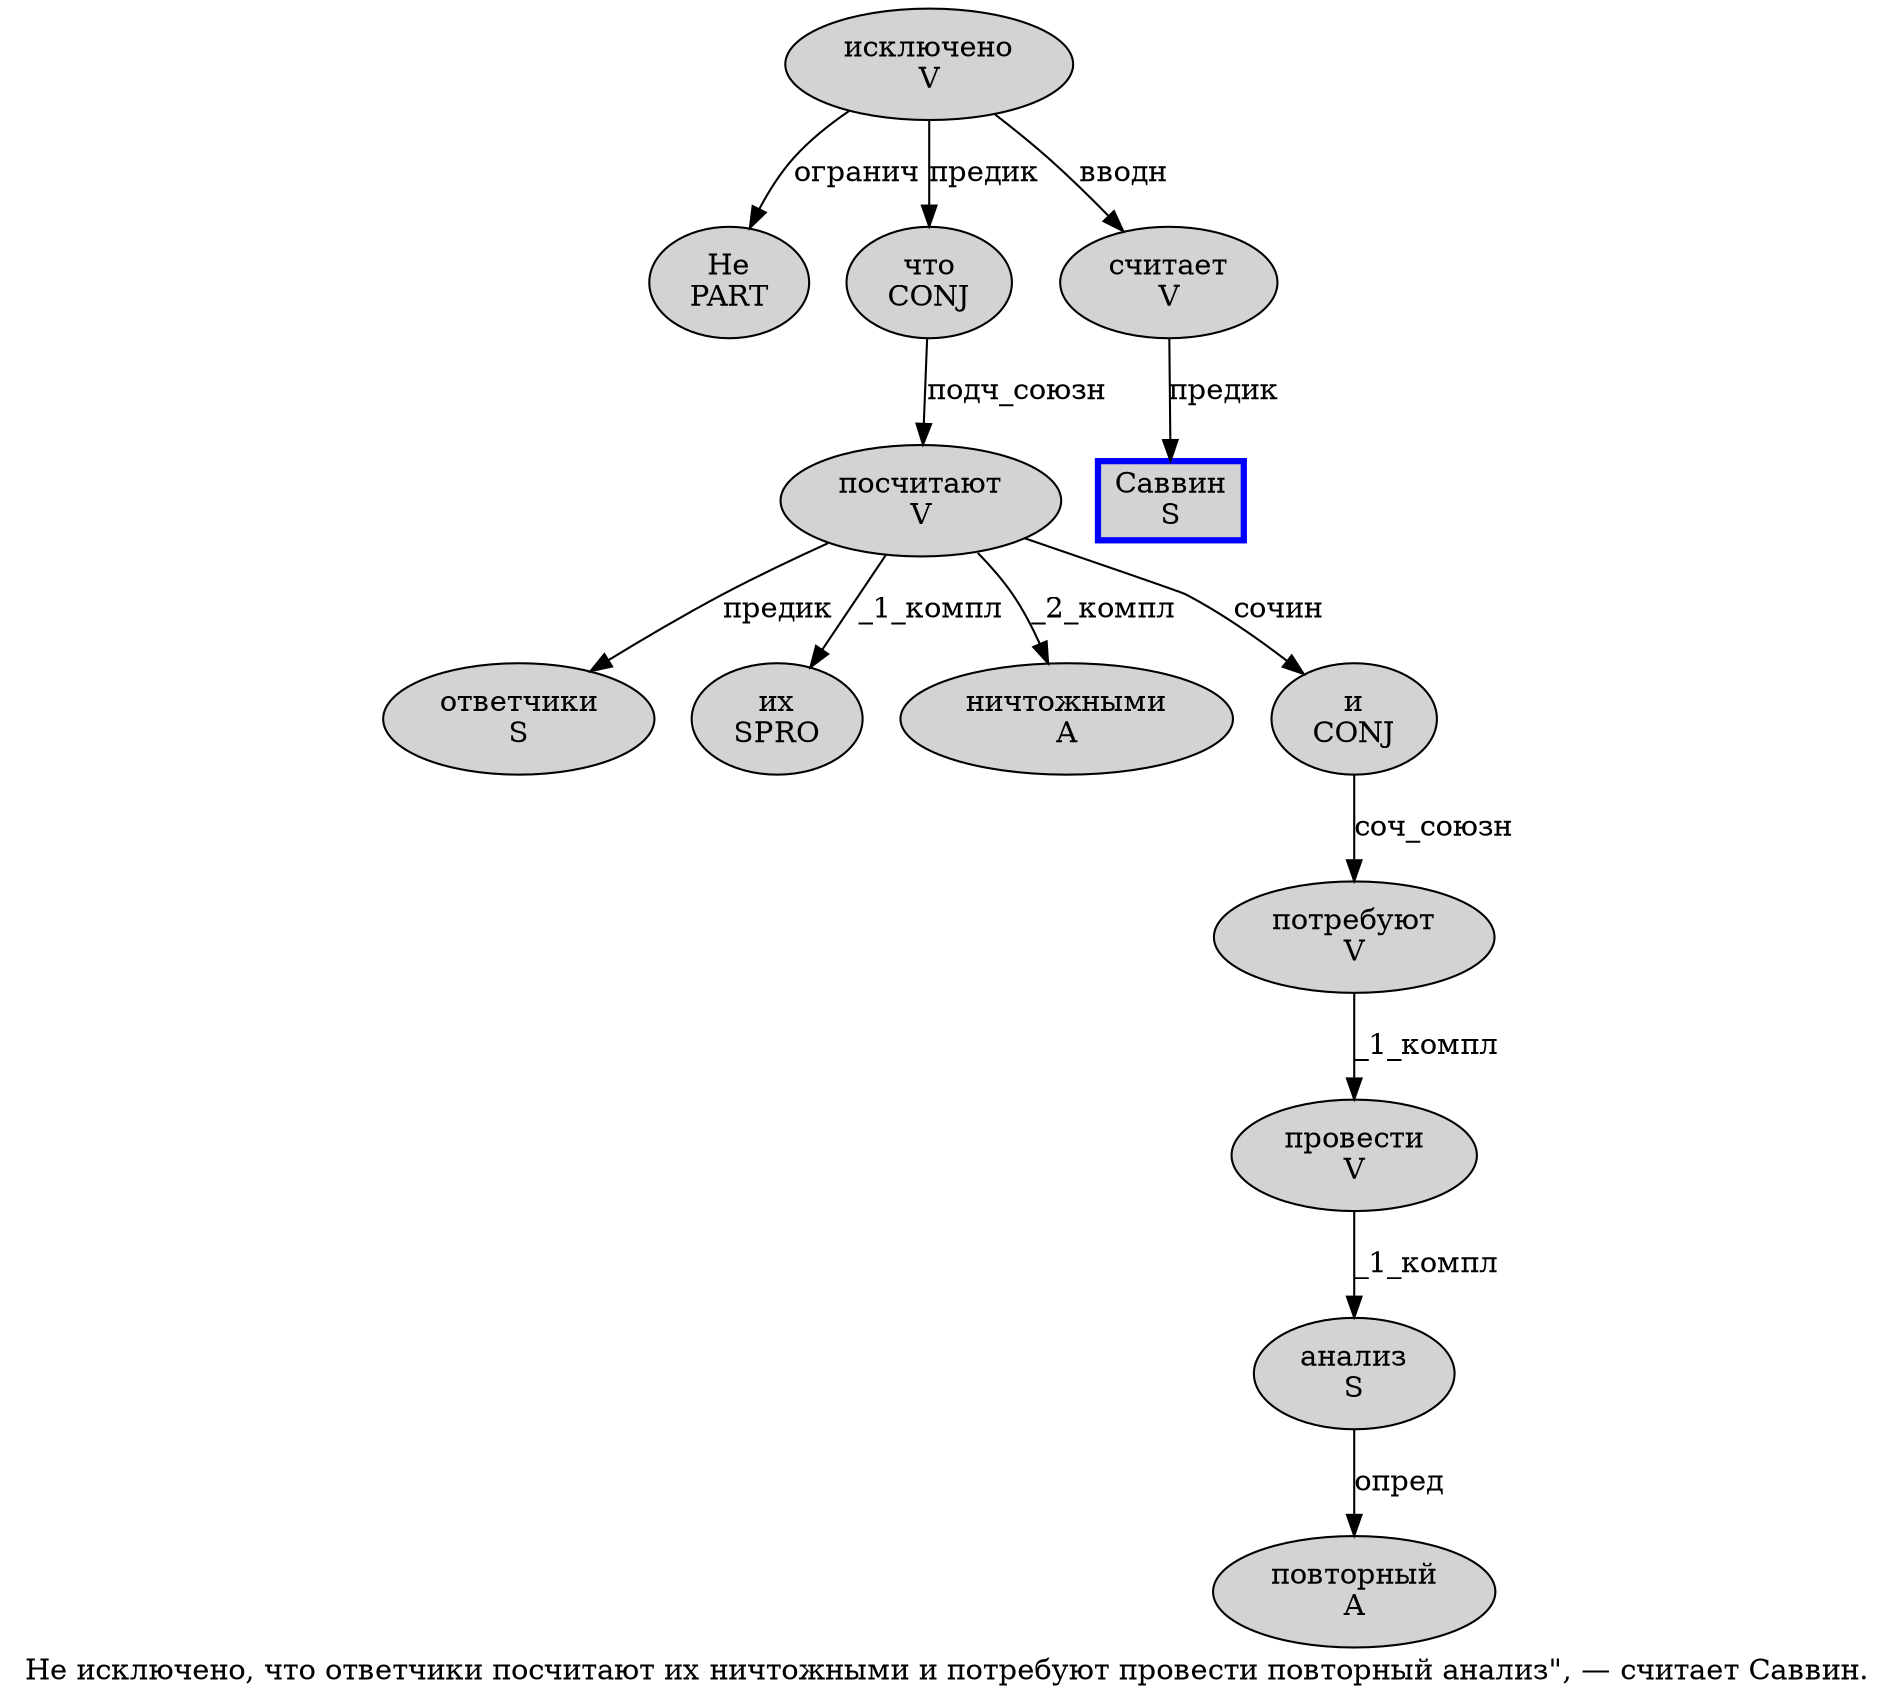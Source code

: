 digraph SENTENCE_631 {
	graph [label="Не исключено, что ответчики посчитают их ничтожными и потребуют провести повторный анализ\", — считает Саввин."]
	node [style=filled]
		0 [label="Не
PART" color="" fillcolor=lightgray penwidth=1 shape=ellipse]
		1 [label="исключено
V" color="" fillcolor=lightgray penwidth=1 shape=ellipse]
		3 [label="что
CONJ" color="" fillcolor=lightgray penwidth=1 shape=ellipse]
		4 [label="ответчики
S" color="" fillcolor=lightgray penwidth=1 shape=ellipse]
		5 [label="посчитают
V" color="" fillcolor=lightgray penwidth=1 shape=ellipse]
		6 [label="их
SPRO" color="" fillcolor=lightgray penwidth=1 shape=ellipse]
		7 [label="ничтожными
A" color="" fillcolor=lightgray penwidth=1 shape=ellipse]
		8 [label="и
CONJ" color="" fillcolor=lightgray penwidth=1 shape=ellipse]
		9 [label="потребуют
V" color="" fillcolor=lightgray penwidth=1 shape=ellipse]
		10 [label="провести
V" color="" fillcolor=lightgray penwidth=1 shape=ellipse]
		11 [label="повторный
A" color="" fillcolor=lightgray penwidth=1 shape=ellipse]
		12 [label="анализ
S" color="" fillcolor=lightgray penwidth=1 shape=ellipse]
		16 [label="считает
V" color="" fillcolor=lightgray penwidth=1 shape=ellipse]
		17 [label="Саввин
S" color=blue fillcolor=lightgray penwidth=3 shape=box]
			8 -> 9 [label="соч_союзн"]
			5 -> 4 [label="предик"]
			5 -> 6 [label="_1_компл"]
			5 -> 7 [label="_2_компл"]
			5 -> 8 [label="сочин"]
			12 -> 11 [label="опред"]
			16 -> 17 [label="предик"]
			9 -> 10 [label="_1_компл"]
			10 -> 12 [label="_1_компл"]
			3 -> 5 [label="подч_союзн"]
			1 -> 0 [label="огранич"]
			1 -> 3 [label="предик"]
			1 -> 16 [label="вводн"]
}